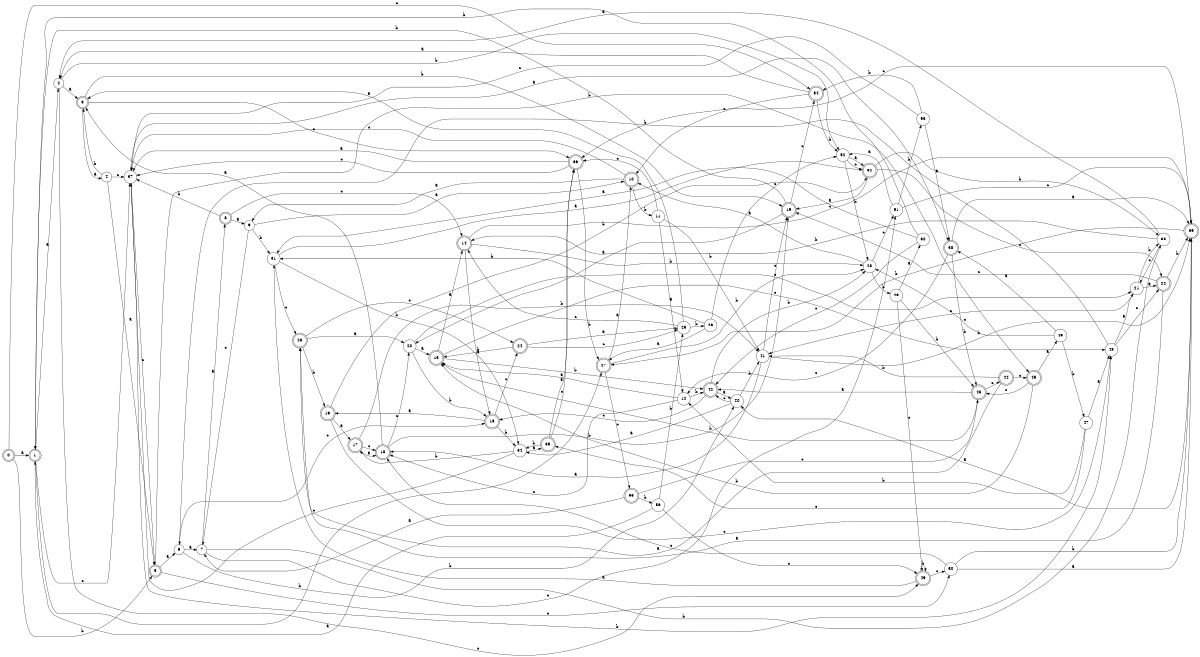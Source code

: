 digraph n46_3 {
__start0 [label="" shape="none"];

rankdir=LR;
size="8,5";

s0 [style="rounded,filled", color="black", fillcolor="white" shape="doublecircle", label="0"];
s1 [style="rounded,filled", color="black", fillcolor="white" shape="doublecircle", label="1"];
s2 [style="filled", color="black", fillcolor="white" shape="circle", label="2"];
s3 [style="rounded,filled", color="black", fillcolor="white" shape="doublecircle", label="3"];
s4 [style="filled", color="black", fillcolor="white" shape="circle", label="4"];
s5 [style="rounded,filled", color="black", fillcolor="white" shape="doublecircle", label="5"];
s6 [style="filled", color="black", fillcolor="white" shape="circle", label="6"];
s7 [style="filled", color="black", fillcolor="white" shape="circle", label="7"];
s8 [style="rounded,filled", color="black", fillcolor="white" shape="doublecircle", label="8"];
s9 [style="filled", color="black", fillcolor="white" shape="circle", label="9"];
s10 [style="rounded,filled", color="black", fillcolor="white" shape="doublecircle", label="10"];
s11 [style="filled", color="black", fillcolor="white" shape="circle", label="11"];
s12 [style="filled", color="black", fillcolor="white" shape="circle", label="12"];
s13 [style="rounded,filled", color="black", fillcolor="white" shape="doublecircle", label="13"];
s14 [style="rounded,filled", color="black", fillcolor="white" shape="doublecircle", label="14"];
s15 [style="rounded,filled", color="black", fillcolor="white" shape="doublecircle", label="15"];
s16 [style="rounded,filled", color="black", fillcolor="white" shape="doublecircle", label="16"];
s17 [style="rounded,filled", color="black", fillcolor="white" shape="doublecircle", label="17"];
s18 [style="rounded,filled", color="black", fillcolor="white" shape="doublecircle", label="18"];
s19 [style="rounded,filled", color="black", fillcolor="white" shape="doublecircle", label="19"];
s20 [style="filled", color="black", fillcolor="white" shape="circle", label="20"];
s21 [style="filled", color="black", fillcolor="white" shape="circle", label="21"];
s22 [style="rounded,filled", color="black", fillcolor="white" shape="doublecircle", label="22"];
s23 [style="rounded,filled", color="black", fillcolor="white" shape="doublecircle", label="23"];
s24 [style="rounded,filled", color="black", fillcolor="white" shape="doublecircle", label="24"];
s25 [style="filled", color="black", fillcolor="white" shape="circle", label="25"];
s26 [style="filled", color="black", fillcolor="white" shape="circle", label="26"];
s27 [style="rounded,filled", color="black", fillcolor="white" shape="doublecircle", label="27"];
s28 [style="filled", color="black", fillcolor="white" shape="circle", label="28"];
s29 [style="filled", color="black", fillcolor="white" shape="circle", label="29"];
s30 [style="filled", color="black", fillcolor="white" shape="circle", label="30"];
s31 [style="filled", color="black", fillcolor="white" shape="circle", label="31"];
s32 [style="rounded,filled", color="black", fillcolor="white" shape="doublecircle", label="32"];
s33 [style="filled", color="black", fillcolor="white" shape="circle", label="33"];
s34 [style="filled", color="black", fillcolor="white" shape="circle", label="34"];
s35 [style="rounded,filled", color="black", fillcolor="white" shape="doublecircle", label="35"];
s36 [style="rounded,filled", color="black", fillcolor="white" shape="doublecircle", label="36"];
s37 [style="filled", color="black", fillcolor="white" shape="circle", label="37"];
s38 [style="rounded,filled", color="black", fillcolor="white" shape="doublecircle", label="38"];
s39 [style="rounded,filled", color="black", fillcolor="white" shape="doublecircle", label="39"];
s40 [style="filled", color="black", fillcolor="white" shape="circle", label="40"];
s41 [style="filled", color="black", fillcolor="white" shape="circle", label="41"];
s42 [style="rounded,filled", color="black", fillcolor="white" shape="doublecircle", label="42"];
s43 [style="rounded,filled", color="black", fillcolor="white" shape="doublecircle", label="43"];
s44 [style="rounded,filled", color="black", fillcolor="white" shape="doublecircle", label="44"];
s45 [style="rounded,filled", color="black", fillcolor="white" shape="doublecircle", label="45"];
s46 [style="filled", color="black", fillcolor="white" shape="circle", label="46"];
s47 [style="filled", color="black", fillcolor="white" shape="circle", label="47"];
s48 [style="filled", color="black", fillcolor="white" shape="circle", label="48"];
s49 [style="rounded,filled", color="black", fillcolor="white" shape="doublecircle", label="49"];
s50 [style="filled", color="black", fillcolor="white" shape="circle", label="50"];
s51 [style="filled", color="black", fillcolor="white" shape="circle", label="51"];
s52 [style="filled", color="black", fillcolor="white" shape="circle", label="52"];
s53 [style="filled", color="black", fillcolor="white" shape="circle", label="53"];
s54 [style="rounded,filled", color="black", fillcolor="white" shape="doublecircle", label="54"];
s55 [style="rounded,filled", color="black", fillcolor="white" shape="doublecircle", label="55"];
s56 [style="filled", color="black", fillcolor="white" shape="circle", label="56"];
s0 -> s1 [label="a"];
s0 -> s5 [label="b"];
s0 -> s54 [label="c"];
s1 -> s2 [label="a"];
s1 -> s27 [label="b"];
s1 -> s37 [label="c"];
s2 -> s3 [label="a"];
s2 -> s52 [label="b"];
s2 -> s49 [label="c"];
s3 -> s4 [label="a"];
s3 -> s19 [label="b"];
s3 -> s36 [label="c"];
s4 -> s5 [label="a"];
s4 -> s3 [label="b"];
s4 -> s37 [label="c"];
s5 -> s6 [label="a"];
s5 -> s45 [label="b"];
s5 -> s50 [label="c"];
s6 -> s7 [label="a"];
s6 -> s40 [label="b"];
s6 -> s15 [label="c"];
s7 -> s8 [label="a"];
s7 -> s33 [label="b"];
s7 -> s51 [label="c"];
s8 -> s9 [label="a"];
s8 -> s37 [label="b"];
s8 -> s14 [label="c"];
s9 -> s10 [label="a"];
s9 -> s31 [label="b"];
s9 -> s7 [label="c"];
s10 -> s9 [label="a"];
s10 -> s11 [label="b"];
s10 -> s37 [label="c"];
s11 -> s12 [label="a"];
s11 -> s41 [label="b"];
s11 -> s36 [label="c"];
s12 -> s13 [label="a"];
s12 -> s42 [label="b"];
s12 -> s18 [label="c"];
s13 -> s14 [label="a"];
s13 -> s42 [label="b"];
s13 -> s48 [label="c"];
s14 -> s15 [label="a"];
s14 -> s28 [label="b"];
s14 -> s39 [label="c"];
s15 -> s16 [label="a"];
s15 -> s34 [label="b"];
s15 -> s24 [label="c"];
s16 -> s17 [label="a"];
s16 -> s32 [label="b"];
s16 -> s48 [label="c"];
s17 -> s18 [label="a"];
s17 -> s41 [label="b"];
s17 -> s18 [label="c"];
s18 -> s3 [label="a"];
s18 -> s19 [label="b"];
s18 -> s20 [label="c"];
s19 -> s20 [label="a"];
s19 -> s1 [label="b"];
s19 -> s54 [label="c"];
s20 -> s13 [label="a"];
s20 -> s15 [label="b"];
s20 -> s21 [label="c"];
s21 -> s22 [label="a"];
s21 -> s33 [label="b"];
s21 -> s41 [label="c"];
s22 -> s23 [label="a"];
s22 -> s39 [label="b"];
s22 -> s19 [label="c"];
s23 -> s20 [label="a"];
s23 -> s16 [label="b"];
s23 -> s24 [label="c"];
s24 -> s25 [label="a"];
s24 -> s13 [label="b"];
s24 -> s25 [label="c"];
s25 -> s3 [label="a"];
s25 -> s26 [label="b"];
s25 -> s14 [label="c"];
s26 -> s27 [label="a"];
s26 -> s31 [label="b"];
s26 -> s52 [label="c"];
s27 -> s10 [label="a"];
s27 -> s28 [label="b"];
s27 -> s55 [label="c"];
s28 -> s10 [label="a"];
s28 -> s29 [label="b"];
s28 -> s51 [label="c"];
s29 -> s30 [label="a"];
s29 -> s43 [label="b"];
s29 -> s49 [label="c"];
s30 -> s31 [label="a"];
s30 -> s1 [label="b"];
s30 -> s42 [label="c"];
s31 -> s32 [label="a"];
s31 -> s34 [label="b"];
s31 -> s23 [label="c"];
s32 -> s19 [label="a"];
s32 -> s33 [label="b"];
s32 -> s22 [label="c"];
s33 -> s2 [label="a"];
s33 -> s14 [label="b"];
s33 -> s21 [label="c"];
s34 -> s35 [label="a"];
s34 -> s17 [label="b"];
s34 -> s37 [label="c"];
s35 -> s36 [label="a"];
s35 -> s34 [label="b"];
s35 -> s36 [label="c"];
s36 -> s37 [label="a"];
s36 -> s27 [label="b"];
s36 -> s37 [label="c"];
s37 -> s38 [label="a"];
s37 -> s48 [label="b"];
s37 -> s5 [label="c"];
s38 -> s39 [label="a"];
s38 -> s43 [label="b"];
s38 -> s12 [label="c"];
s39 -> s40 [label="a"];
s39 -> s27 [label="b"];
s39 -> s36 [label="c"];
s40 -> s34 [label="a"];
s40 -> s41 [label="b"];
s40 -> s42 [label="c"];
s41 -> s18 [label="a"];
s41 -> s39 [label="b"];
s41 -> s19 [label="c"];
s42 -> s40 [label="a"];
s42 -> s28 [label="b"];
s42 -> s15 [label="c"];
s43 -> s42 [label="a"];
s43 -> s13 [label="b"];
s43 -> s44 [label="c"];
s44 -> s23 [label="a"];
s44 -> s41 [label="b"];
s44 -> s45 [label="c"];
s45 -> s46 [label="a"];
s45 -> s13 [label="b"];
s45 -> s43 [label="c"];
s46 -> s38 [label="a"];
s46 -> s47 [label="b"];
s46 -> s28 [label="c"];
s47 -> s48 [label="a"];
s47 -> s12 [label="b"];
s47 -> s35 [label="c"];
s48 -> s21 [label="a"];
s48 -> s6 [label="b"];
s48 -> s22 [label="c"];
s49 -> s31 [label="a"];
s49 -> s49 [label="b"];
s49 -> s50 [label="c"];
s50 -> s39 [label="a"];
s50 -> s39 [label="b"];
s50 -> s18 [label="c"];
s51 -> s52 [label="a"];
s51 -> s53 [label="b"];
s51 -> s39 [label="c"];
s52 -> s32 [label="a"];
s52 -> s28 [label="b"];
s52 -> s32 [label="c"];
s53 -> s38 [label="a"];
s53 -> s54 [label="b"];
s53 -> s37 [label="c"];
s54 -> s2 [label="a"];
s54 -> s52 [label="b"];
s54 -> s10 [label="c"];
s55 -> s7 [label="a"];
s55 -> s56 [label="b"];
s55 -> s43 [label="c"];
s56 -> s1 [label="a"];
s56 -> s25 [label="b"];
s56 -> s49 [label="c"];

}